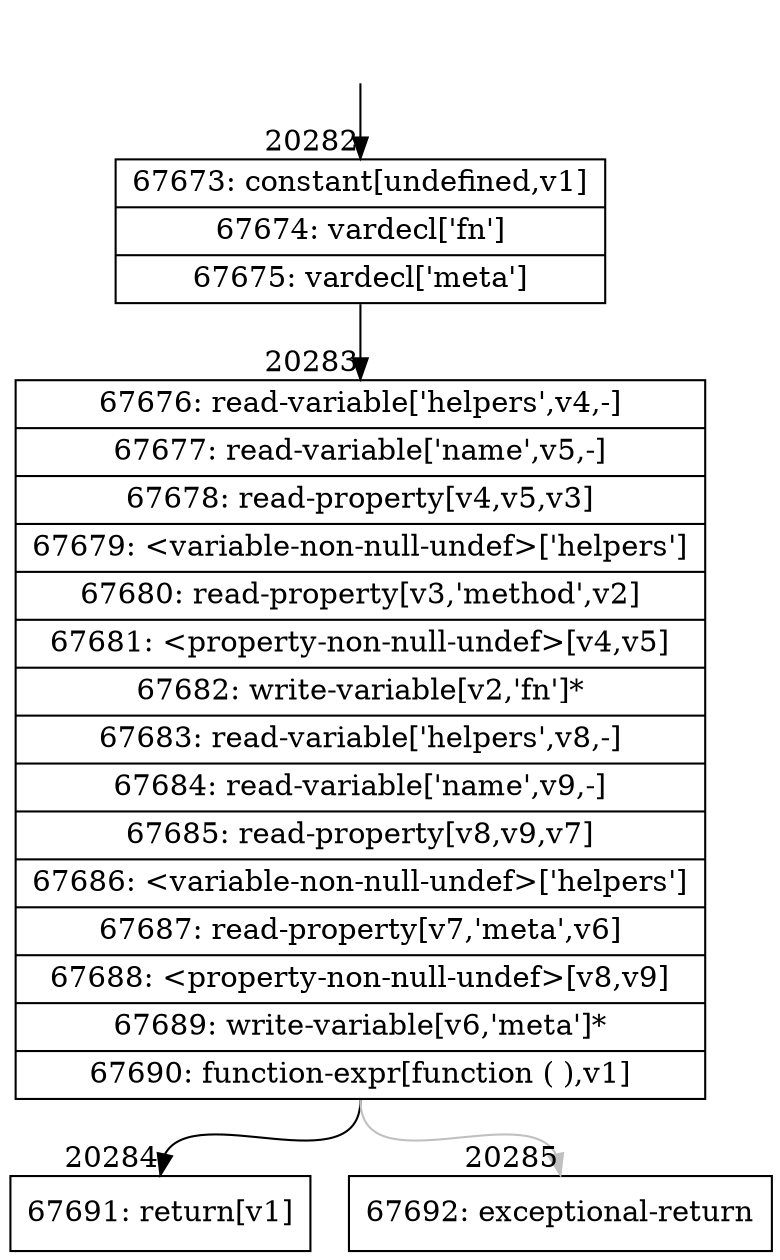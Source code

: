 digraph {
rankdir="TD"
BB_entry1763[shape=none,label=""];
BB_entry1763 -> BB20282 [tailport=s, headport=n, headlabel="    20282"]
BB20282 [shape=record label="{67673: constant[undefined,v1]|67674: vardecl['fn']|67675: vardecl['meta']}" ] 
BB20282 -> BB20283 [tailport=s, headport=n, headlabel="      20283"]
BB20283 [shape=record label="{67676: read-variable['helpers',v4,-]|67677: read-variable['name',v5,-]|67678: read-property[v4,v5,v3]|67679: \<variable-non-null-undef\>['helpers']|67680: read-property[v3,'method',v2]|67681: \<property-non-null-undef\>[v4,v5]|67682: write-variable[v2,'fn']*|67683: read-variable['helpers',v8,-]|67684: read-variable['name',v9,-]|67685: read-property[v8,v9,v7]|67686: \<variable-non-null-undef\>['helpers']|67687: read-property[v7,'meta',v6]|67688: \<property-non-null-undef\>[v8,v9]|67689: write-variable[v6,'meta']*|67690: function-expr[function ( ),v1]}" ] 
BB20283 -> BB20284 [tailport=s, headport=n, headlabel="      20284"]
BB20283 -> BB20285 [tailport=s, headport=n, color=gray, headlabel="      20285"]
BB20284 [shape=record label="{67691: return[v1]}" ] 
BB20285 [shape=record label="{67692: exceptional-return}" ] 
//#$~ 38030
}
